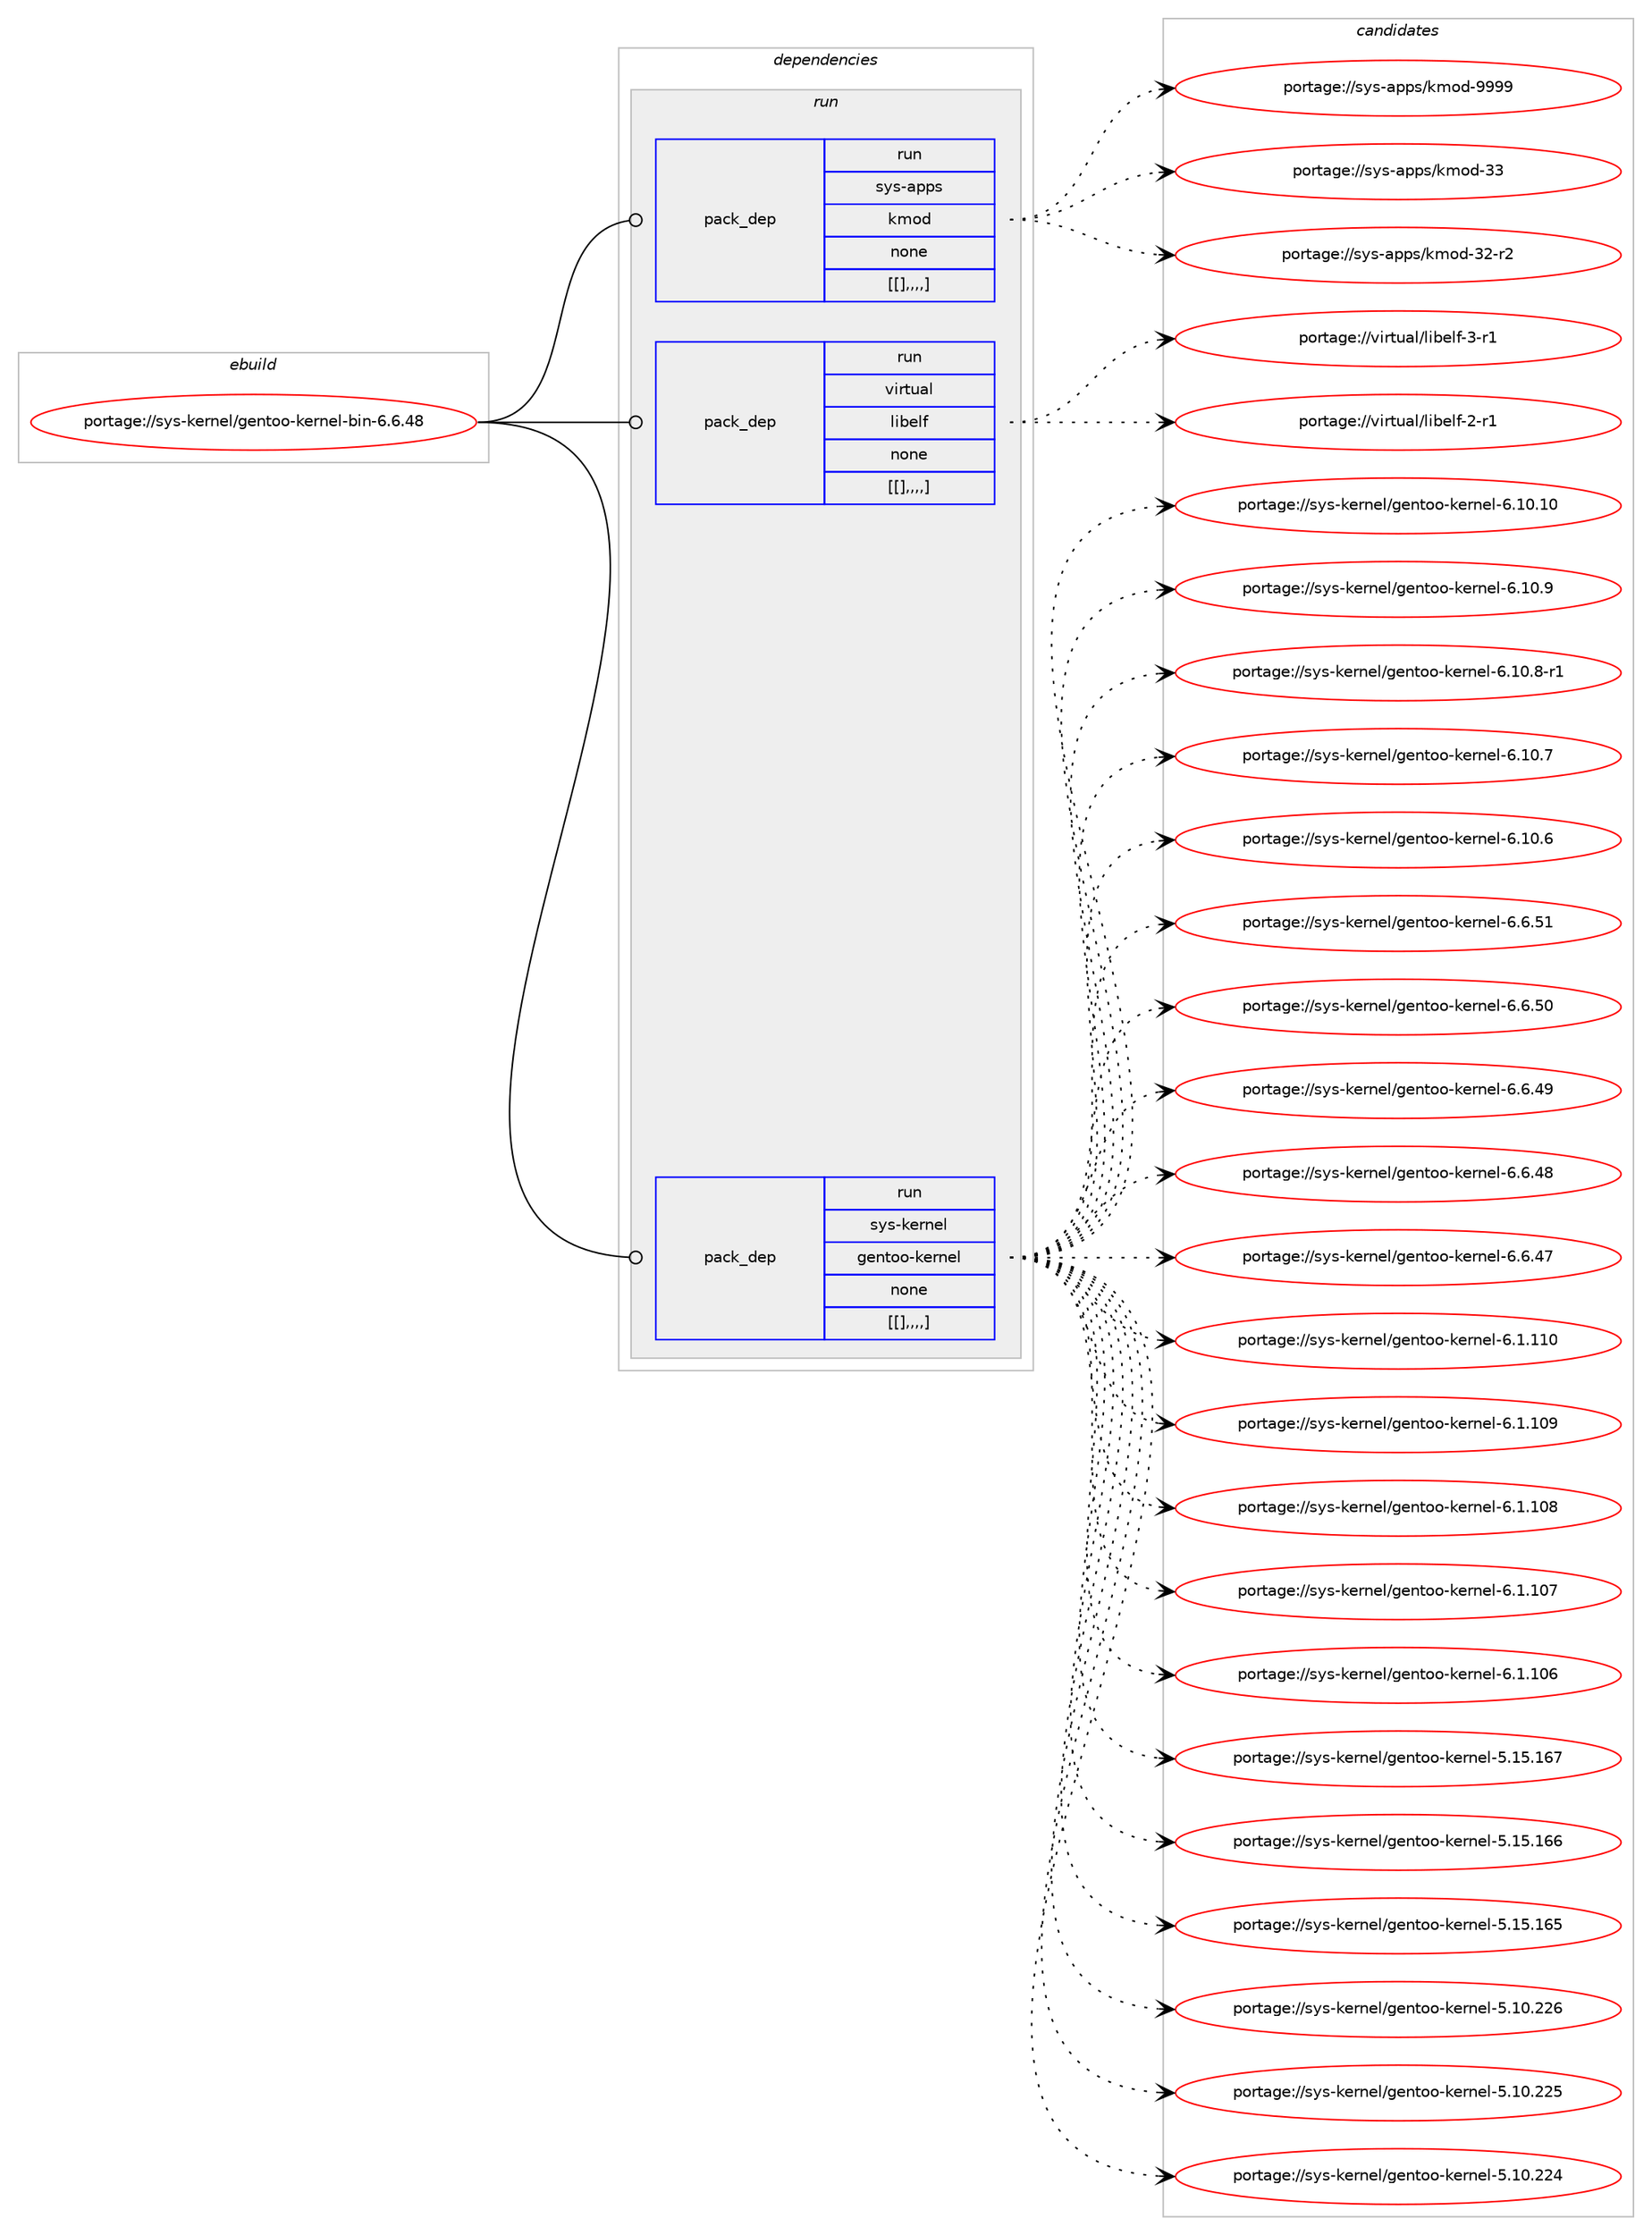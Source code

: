 digraph prolog {

# *************
# Graph options
# *************

newrank=true;
concentrate=true;
compound=true;
graph [rankdir=LR,fontname=Helvetica,fontsize=10,ranksep=1.5];#, ranksep=2.5, nodesep=0.2];
edge  [arrowhead=vee];
node  [fontname=Helvetica,fontsize=10];

# **********
# The ebuild
# **********

subgraph cluster_leftcol {
color=gray;
label=<<i>ebuild</i>>;
id [label="portage://sys-kernel/gentoo-kernel-bin-6.6.48", color=red, width=4, href="../sys-kernel/gentoo-kernel-bin-6.6.48.svg"];
}

# ****************
# The dependencies
# ****************

subgraph cluster_midcol {
color=gray;
label=<<i>dependencies</i>>;
subgraph cluster_compile {
fillcolor="#eeeeee";
style=filled;
label=<<i>compile</i>>;
}
subgraph cluster_compileandrun {
fillcolor="#eeeeee";
style=filled;
label=<<i>compile and run</i>>;
}
subgraph cluster_run {
fillcolor="#eeeeee";
style=filled;
label=<<i>run</i>>;
subgraph pack332085 {
dependency456681 [label=<<TABLE BORDER="0" CELLBORDER="1" CELLSPACING="0" CELLPADDING="4" WIDTH="220"><TR><TD ROWSPAN="6" CELLPADDING="30">pack_dep</TD></TR><TR><TD WIDTH="110">run</TD></TR><TR><TD>sys-apps</TD></TR><TR><TD>kmod</TD></TR><TR><TD>none</TD></TR><TR><TD>[[],,,,]</TD></TR></TABLE>>, shape=none, color=blue];
}
id:e -> dependency456681:w [weight=20,style="solid",arrowhead="odot"];
subgraph pack332086 {
dependency456682 [label=<<TABLE BORDER="0" CELLBORDER="1" CELLSPACING="0" CELLPADDING="4" WIDTH="220"><TR><TD ROWSPAN="6" CELLPADDING="30">pack_dep</TD></TR><TR><TD WIDTH="110">run</TD></TR><TR><TD>virtual</TD></TR><TR><TD>libelf</TD></TR><TR><TD>none</TD></TR><TR><TD>[[],,,,]</TD></TR></TABLE>>, shape=none, color=blue];
}
id:e -> dependency456682:w [weight=20,style="solid",arrowhead="odot"];
subgraph pack332087 {
dependency456683 [label=<<TABLE BORDER="0" CELLBORDER="1" CELLSPACING="0" CELLPADDING="4" WIDTH="220"><TR><TD ROWSPAN="6" CELLPADDING="30">pack_dep</TD></TR><TR><TD WIDTH="110">run</TD></TR><TR><TD>sys-kernel</TD></TR><TR><TD>gentoo-kernel</TD></TR><TR><TD>none</TD></TR><TR><TD>[[],,,,]</TD></TR></TABLE>>, shape=none, color=blue];
}
id:e -> dependency456683:w [weight=20,style="solid",arrowhead="odot"];
}
}

# **************
# The candidates
# **************

subgraph cluster_choices {
rank=same;
color=gray;
label=<<i>candidates</i>>;

subgraph choice332085 {
color=black;
nodesep=1;
choice1151211154597112112115471071091111004557575757 [label="portage://sys-apps/kmod-9999", color=red, width=4,href="../sys-apps/kmod-9999.svg"];
choice115121115459711211211547107109111100455151 [label="portage://sys-apps/kmod-33", color=red, width=4,href="../sys-apps/kmod-33.svg"];
choice1151211154597112112115471071091111004551504511450 [label="portage://sys-apps/kmod-32-r2", color=red, width=4,href="../sys-apps/kmod-32-r2.svg"];
dependency456681:e -> choice1151211154597112112115471071091111004557575757:w [style=dotted,weight="100"];
dependency456681:e -> choice115121115459711211211547107109111100455151:w [style=dotted,weight="100"];
dependency456681:e -> choice1151211154597112112115471071091111004551504511450:w [style=dotted,weight="100"];
}
subgraph choice332086 {
color=black;
nodesep=1;
choice11810511411611797108471081059810110810245514511449 [label="portage://virtual/libelf-3-r1", color=red, width=4,href="../virtual/libelf-3-r1.svg"];
choice11810511411611797108471081059810110810245504511449 [label="portage://virtual/libelf-2-r1", color=red, width=4,href="../virtual/libelf-2-r1.svg"];
dependency456682:e -> choice11810511411611797108471081059810110810245514511449:w [style=dotted,weight="100"];
dependency456682:e -> choice11810511411611797108471081059810110810245504511449:w [style=dotted,weight="100"];
}
subgraph choice332087 {
color=black;
nodesep=1;
choice1151211154510710111411010110847103101110116111111451071011141101011084554464948464948 [label="portage://sys-kernel/gentoo-kernel-6.10.10", color=red, width=4,href="../sys-kernel/gentoo-kernel-6.10.10.svg"];
choice11512111545107101114110101108471031011101161111114510710111411010110845544649484657 [label="portage://sys-kernel/gentoo-kernel-6.10.9", color=red, width=4,href="../sys-kernel/gentoo-kernel-6.10.9.svg"];
choice115121115451071011141101011084710310111011611111145107101114110101108455446494846564511449 [label="portage://sys-kernel/gentoo-kernel-6.10.8-r1", color=red, width=4,href="../sys-kernel/gentoo-kernel-6.10.8-r1.svg"];
choice11512111545107101114110101108471031011101161111114510710111411010110845544649484655 [label="portage://sys-kernel/gentoo-kernel-6.10.7", color=red, width=4,href="../sys-kernel/gentoo-kernel-6.10.7.svg"];
choice11512111545107101114110101108471031011101161111114510710111411010110845544649484654 [label="portage://sys-kernel/gentoo-kernel-6.10.6", color=red, width=4,href="../sys-kernel/gentoo-kernel-6.10.6.svg"];
choice11512111545107101114110101108471031011101161111114510710111411010110845544654465349 [label="portage://sys-kernel/gentoo-kernel-6.6.51", color=red, width=4,href="../sys-kernel/gentoo-kernel-6.6.51.svg"];
choice11512111545107101114110101108471031011101161111114510710111411010110845544654465348 [label="portage://sys-kernel/gentoo-kernel-6.6.50", color=red, width=4,href="../sys-kernel/gentoo-kernel-6.6.50.svg"];
choice11512111545107101114110101108471031011101161111114510710111411010110845544654465257 [label="portage://sys-kernel/gentoo-kernel-6.6.49", color=red, width=4,href="../sys-kernel/gentoo-kernel-6.6.49.svg"];
choice11512111545107101114110101108471031011101161111114510710111411010110845544654465256 [label="portage://sys-kernel/gentoo-kernel-6.6.48", color=red, width=4,href="../sys-kernel/gentoo-kernel-6.6.48.svg"];
choice11512111545107101114110101108471031011101161111114510710111411010110845544654465255 [label="portage://sys-kernel/gentoo-kernel-6.6.47", color=red, width=4,href="../sys-kernel/gentoo-kernel-6.6.47.svg"];
choice1151211154510710111411010110847103101110116111111451071011141101011084554464946494948 [label="portage://sys-kernel/gentoo-kernel-6.1.110", color=red, width=4,href="../sys-kernel/gentoo-kernel-6.1.110.svg"];
choice1151211154510710111411010110847103101110116111111451071011141101011084554464946494857 [label="portage://sys-kernel/gentoo-kernel-6.1.109", color=red, width=4,href="../sys-kernel/gentoo-kernel-6.1.109.svg"];
choice1151211154510710111411010110847103101110116111111451071011141101011084554464946494856 [label="portage://sys-kernel/gentoo-kernel-6.1.108", color=red, width=4,href="../sys-kernel/gentoo-kernel-6.1.108.svg"];
choice1151211154510710111411010110847103101110116111111451071011141101011084554464946494855 [label="portage://sys-kernel/gentoo-kernel-6.1.107", color=red, width=4,href="../sys-kernel/gentoo-kernel-6.1.107.svg"];
choice1151211154510710111411010110847103101110116111111451071011141101011084554464946494854 [label="portage://sys-kernel/gentoo-kernel-6.1.106", color=red, width=4,href="../sys-kernel/gentoo-kernel-6.1.106.svg"];
choice115121115451071011141101011084710310111011611111145107101114110101108455346495346495455 [label="portage://sys-kernel/gentoo-kernel-5.15.167", color=red, width=4,href="../sys-kernel/gentoo-kernel-5.15.167.svg"];
choice115121115451071011141101011084710310111011611111145107101114110101108455346495346495454 [label="portage://sys-kernel/gentoo-kernel-5.15.166", color=red, width=4,href="../sys-kernel/gentoo-kernel-5.15.166.svg"];
choice115121115451071011141101011084710310111011611111145107101114110101108455346495346495453 [label="portage://sys-kernel/gentoo-kernel-5.15.165", color=red, width=4,href="../sys-kernel/gentoo-kernel-5.15.165.svg"];
choice115121115451071011141101011084710310111011611111145107101114110101108455346494846505054 [label="portage://sys-kernel/gentoo-kernel-5.10.226", color=red, width=4,href="../sys-kernel/gentoo-kernel-5.10.226.svg"];
choice115121115451071011141101011084710310111011611111145107101114110101108455346494846505053 [label="portage://sys-kernel/gentoo-kernel-5.10.225", color=red, width=4,href="../sys-kernel/gentoo-kernel-5.10.225.svg"];
choice115121115451071011141101011084710310111011611111145107101114110101108455346494846505052 [label="portage://sys-kernel/gentoo-kernel-5.10.224", color=red, width=4,href="../sys-kernel/gentoo-kernel-5.10.224.svg"];
dependency456683:e -> choice1151211154510710111411010110847103101110116111111451071011141101011084554464948464948:w [style=dotted,weight="100"];
dependency456683:e -> choice11512111545107101114110101108471031011101161111114510710111411010110845544649484657:w [style=dotted,weight="100"];
dependency456683:e -> choice115121115451071011141101011084710310111011611111145107101114110101108455446494846564511449:w [style=dotted,weight="100"];
dependency456683:e -> choice11512111545107101114110101108471031011101161111114510710111411010110845544649484655:w [style=dotted,weight="100"];
dependency456683:e -> choice11512111545107101114110101108471031011101161111114510710111411010110845544649484654:w [style=dotted,weight="100"];
dependency456683:e -> choice11512111545107101114110101108471031011101161111114510710111411010110845544654465349:w [style=dotted,weight="100"];
dependency456683:e -> choice11512111545107101114110101108471031011101161111114510710111411010110845544654465348:w [style=dotted,weight="100"];
dependency456683:e -> choice11512111545107101114110101108471031011101161111114510710111411010110845544654465257:w [style=dotted,weight="100"];
dependency456683:e -> choice11512111545107101114110101108471031011101161111114510710111411010110845544654465256:w [style=dotted,weight="100"];
dependency456683:e -> choice11512111545107101114110101108471031011101161111114510710111411010110845544654465255:w [style=dotted,weight="100"];
dependency456683:e -> choice1151211154510710111411010110847103101110116111111451071011141101011084554464946494948:w [style=dotted,weight="100"];
dependency456683:e -> choice1151211154510710111411010110847103101110116111111451071011141101011084554464946494857:w [style=dotted,weight="100"];
dependency456683:e -> choice1151211154510710111411010110847103101110116111111451071011141101011084554464946494856:w [style=dotted,weight="100"];
dependency456683:e -> choice1151211154510710111411010110847103101110116111111451071011141101011084554464946494855:w [style=dotted,weight="100"];
dependency456683:e -> choice1151211154510710111411010110847103101110116111111451071011141101011084554464946494854:w [style=dotted,weight="100"];
dependency456683:e -> choice115121115451071011141101011084710310111011611111145107101114110101108455346495346495455:w [style=dotted,weight="100"];
dependency456683:e -> choice115121115451071011141101011084710310111011611111145107101114110101108455346495346495454:w [style=dotted,weight="100"];
dependency456683:e -> choice115121115451071011141101011084710310111011611111145107101114110101108455346495346495453:w [style=dotted,weight="100"];
dependency456683:e -> choice115121115451071011141101011084710310111011611111145107101114110101108455346494846505054:w [style=dotted,weight="100"];
dependency456683:e -> choice115121115451071011141101011084710310111011611111145107101114110101108455346494846505053:w [style=dotted,weight="100"];
dependency456683:e -> choice115121115451071011141101011084710310111011611111145107101114110101108455346494846505052:w [style=dotted,weight="100"];
}
}

}

